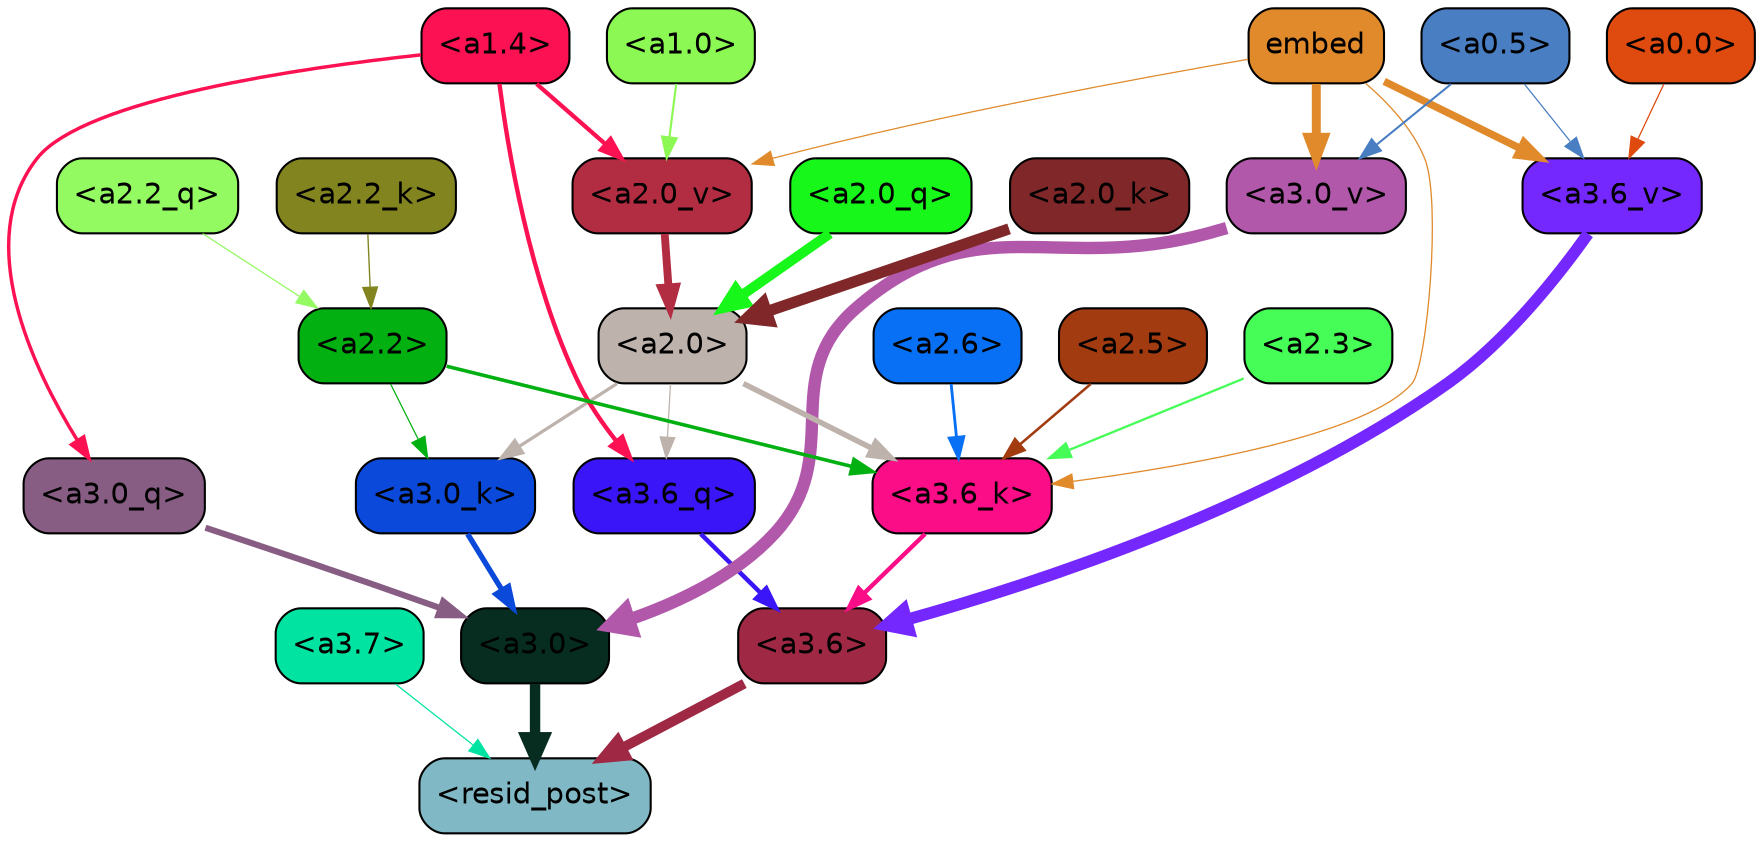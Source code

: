 strict digraph "" {
	graph [bgcolor=transparent,
		layout=dot,
		overlap=false,
		splines=true
	];
	"<a3.7>"	[color=black,
		fillcolor="#01e4a1",
		fontname=Helvetica,
		shape=box,
		style="filled, rounded"];
	"<resid_post>"	[color=black,
		fillcolor="#80b9c5",
		fontname=Helvetica,
		shape=box,
		style="filled, rounded"];
	"<a3.7>" -> "<resid_post>"	[color="#01e4a1",
		penwidth=0.6];
	"<a3.6>"	[color=black,
		fillcolor="#9f2944",
		fontname=Helvetica,
		shape=box,
		style="filled, rounded"];
	"<a3.6>" -> "<resid_post>"	[color="#9f2944",
		penwidth=4.748674273490906];
	"<a3.0>"	[color=black,
		fillcolor="#062d1f",
		fontname=Helvetica,
		shape=box,
		style="filled, rounded"];
	"<a3.0>" -> "<resid_post>"	[color="#062d1f",
		penwidth=5.004031300544739];
	"<a3.6_q>"	[color=black,
		fillcolor="#3a15f7",
		fontname=Helvetica,
		shape=box,
		style="filled, rounded"];
	"<a3.6_q>" -> "<a3.6>"	[color="#3a15f7",
		penwidth=2.1656854450702667];
	"<a3.0_q>"	[color=black,
		fillcolor="#875d83",
		fontname=Helvetica,
		shape=box,
		style="filled, rounded"];
	"<a3.0_q>" -> "<a3.0>"	[color="#875d83",
		penwidth=2.95696559548378];
	"<a3.6_k>"	[color=black,
		fillcolor="#fa0d87",
		fontname=Helvetica,
		shape=box,
		style="filled, rounded"];
	"<a3.6_k>" -> "<a3.6>"	[color="#fa0d87",
		penwidth=2.086437076330185];
	"<a3.0_k>"	[color=black,
		fillcolor="#0b49da",
		fontname=Helvetica,
		shape=box,
		style="filled, rounded"];
	"<a3.0_k>" -> "<a3.0>"	[color="#0b49da",
		penwidth=2.5988530814647675];
	"<a3.6_v>"	[color=black,
		fillcolor="#7528fd",
		fontname=Helvetica,
		shape=box,
		style="filled, rounded"];
	"<a3.6_v>" -> "<a3.6>"	[color="#7528fd",
		penwidth=5.669987380504608];
	"<a3.0_v>"	[color=black,
		fillcolor="#b258ab",
		fontname=Helvetica,
		shape=box,
		style="filled, rounded"];
	"<a3.0_v>" -> "<a3.0>"	[color="#b258ab",
		penwidth=5.9515902400016785];
	"<a2.0>"	[color=black,
		fillcolor="#bdb2ac",
		fontname=Helvetica,
		shape=box,
		style="filled, rounded"];
	"<a2.0>" -> "<a3.6_q>"	[color="#bdb2ac",
		penwidth=0.6];
	"<a2.0>" -> "<a3.6_k>"	[color="#bdb2ac",
		penwidth=2.6423546075820923];
	"<a2.0>" -> "<a3.0_k>"	[color="#bdb2ac",
		penwidth=1.5482127666473389];
	"<a1.4>"	[color=black,
		fillcolor="#fc1252",
		fontname=Helvetica,
		shape=box,
		style="filled, rounded"];
	"<a1.4>" -> "<a3.6_q>"	[color="#fc1252",
		penwidth=2.1035547256469727];
	"<a1.4>" -> "<a3.0_q>"	[color="#fc1252",
		penwidth=1.6541699171066284];
	"<a2.0_v>"	[color=black,
		fillcolor="#b22d42",
		fontname=Helvetica,
		shape=box,
		style="filled, rounded"];
	"<a1.4>" -> "<a2.0_v>"	[color="#fc1252",
		penwidth=2.048949420452118];
	"<a2.6>"	[color=black,
		fillcolor="#0770f4",
		fontname=Helvetica,
		shape=box,
		style="filled, rounded"];
	"<a2.6>" -> "<a3.6_k>"	[color="#0770f4",
		penwidth=1.3718644380569458];
	"<a2.5>"	[color=black,
		fillcolor="#a33b11",
		fontname=Helvetica,
		shape=box,
		style="filled, rounded"];
	"<a2.5>" -> "<a3.6_k>"	[color="#a33b11",
		penwidth=1.231603980064392];
	"<a2.3>"	[color=black,
		fillcolor="#46fd58",
		fontname=Helvetica,
		shape=box,
		style="filled, rounded"];
	"<a2.3>" -> "<a3.6_k>"	[color="#46fd58",
		penwidth=1.1117559671401978];
	"<a2.2>"	[color=black,
		fillcolor="#03b012",
		fontname=Helvetica,
		shape=box,
		style="filled, rounded"];
	"<a2.2>" -> "<a3.6_k>"	[color="#03b012",
		penwidth=1.7315057516098022];
	"<a2.2>" -> "<a3.0_k>"	[color="#03b012",
		penwidth=0.6];
	embed	[color=black,
		fillcolor="#e08a2b",
		fontname=Helvetica,
		shape=box,
		style="filled, rounded"];
	embed -> "<a3.6_k>"	[color="#e08a2b",
		penwidth=0.6229734420776367];
	embed -> "<a3.6_v>"	[color="#e08a2b",
		penwidth=3.56406831741333];
	embed -> "<a3.0_v>"	[color="#e08a2b",
		penwidth=4.293717980384827];
	embed -> "<a2.0_v>"	[color="#e08a2b",
		penwidth=0.6];
	"<a0.5>"	[color=black,
		fillcolor="#497ec3",
		fontname=Helvetica,
		shape=box,
		style="filled, rounded"];
	"<a0.5>" -> "<a3.6_v>"	[color="#497ec3",
		penwidth=0.6];
	"<a0.5>" -> "<a3.0_v>"	[color="#497ec3",
		penwidth=0.9916514158248901];
	"<a0.0>"	[color=black,
		fillcolor="#df4a0e",
		fontname=Helvetica,
		shape=box,
		style="filled, rounded"];
	"<a0.0>" -> "<a3.6_v>"	[color="#df4a0e",
		penwidth=0.6];
	"<a2.2_q>"	[color=black,
		fillcolor="#93fa62",
		fontname=Helvetica,
		shape=box,
		style="filled, rounded"];
	"<a2.2_q>" -> "<a2.2>"	[color="#93fa62",
		penwidth=0.6068362593650818];
	"<a2.0_q>"	[color=black,
		fillcolor="#17f81a",
		fontname=Helvetica,
		shape=box,
		style="filled, rounded"];
	"<a2.0_q>" -> "<a2.0>"	[color="#17f81a",
		penwidth=4.801594913005829];
	"<a2.2_k>"	[color=black,
		fillcolor="#82851f",
		fontname=Helvetica,
		shape=box,
		style="filled, rounded"];
	"<a2.2_k>" -> "<a2.2>"	[color="#82851f",
		penwidth=0.6648573875427246];
	"<a2.0_k>"	[color=black,
		fillcolor="#7f2729",
		fontname=Helvetica,
		shape=box,
		style="filled, rounded"];
	"<a2.0_k>" -> "<a2.0>"	[color="#7f2729",
		penwidth=5.364346981048584];
	"<a2.0_v>" -> "<a2.0>"	[color="#b22d42",
		penwidth=3.76983106136322];
	"<a1.0>"	[color=black,
		fillcolor="#8bf854",
		fontname=Helvetica,
		shape=box,
		style="filled, rounded"];
	"<a1.0>" -> "<a2.0_v>"	[color="#8bf854",
		penwidth=1.0333166718482971];
}
